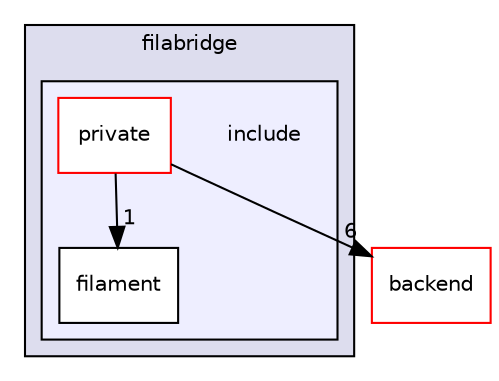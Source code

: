 digraph "/mnt/c/Users/Brett/Downloads/filament-main/libs/filabridge/include" {
  bgcolor=transparent;
  compound=true
  node [ fontsize="10", fontname="Helvetica"];
  edge [ labelfontsize="10", labelfontname="Helvetica"];
  subgraph clusterdir_3468d8330a51b6672fe2fb2c65bfa7cb {
    graph [ bgcolor="#ddddee", pencolor="black", label="filabridge" fontname="Helvetica", fontsize="10", URL="dir_3468d8330a51b6672fe2fb2c65bfa7cb.html"]
  subgraph clusterdir_8ce032eec68da10c1e8d8581afd6e049 {
    graph [ bgcolor="#eeeeff", pencolor="black", label="" URL="dir_8ce032eec68da10c1e8d8581afd6e049.html"];
    dir_8ce032eec68da10c1e8d8581afd6e049 [shape=plaintext label="include"];
  dir_94e3eff0c98d1ca56ac08ab860823db9 [shape=box label="filament" fillcolor="white" style="filled" URL="dir_94e3eff0c98d1ca56ac08ab860823db9.html"];
  dir_73945cb8ba417227c81656dd39f63bae [shape=box label="private" fillcolor="white" style="filled" color="red" URL="dir_73945cb8ba417227c81656dd39f63bae.html"];
  }
  }
  dir_b75f6151ef6a93f2161d807e94486478 [shape=box label="backend" color="red" URL="dir_b75f6151ef6a93f2161d807e94486478.html"];
  dir_73945cb8ba417227c81656dd39f63bae->dir_94e3eff0c98d1ca56ac08ab860823db9 [headlabel="1", labeldistance=1.5 headhref="dir_000012_000011.html"];
  dir_73945cb8ba417227c81656dd39f63bae->dir_b75f6151ef6a93f2161d807e94486478 [headlabel="6", labeldistance=1.5 headhref="dir_000012_000000.html"];
}
